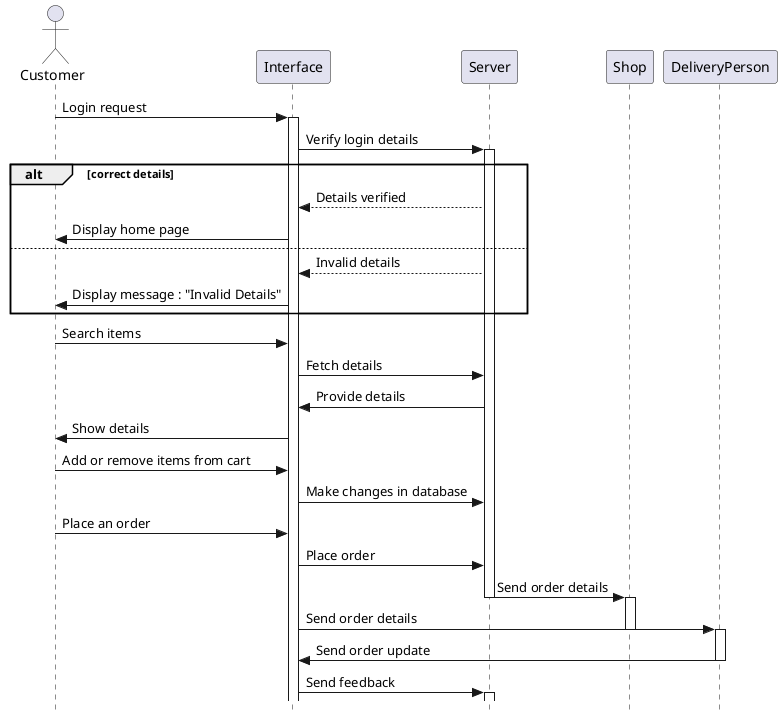 @startuml SequenceDiagram
skinparam Style strictuml

actor Customer as Customer
participant Interface as Interface
participant Server as Server
participant Shop as Shop
participant DeliveryPerson as DeliveryPerson

Customer -> Interface : Login request
activate Interface
Interface -> Server : Verify login details
activate Server
alt correct details
    Interface <-- Server : Details verified
    Customer <- Interface : Display home page
else
    Interface <-- Server : Invalid details 
    Customer <- Interface : Display message : "Invalid Details"
end
Customer -> Interface : Search items
Interface -> Server : Fetch details
Interface <- Server : Provide details
Customer <- Interface : Show details
Customer -> Interface : Add or remove items from cart
Interface -> Server : Make changes in database
Customer -> Interface : Place an order
Interface -> Server : Place order
Server -> Shop : Send order details
deactivate Server
activate Shop
Interface -> DeliveryPerson : Send order details
deactivate Shop

activate DeliveryPerson
Interface <- DeliveryPerson : Send order update
deactivate DeliveryPerson

Interface -> Server : Send feedback
activate Server

@enduml
